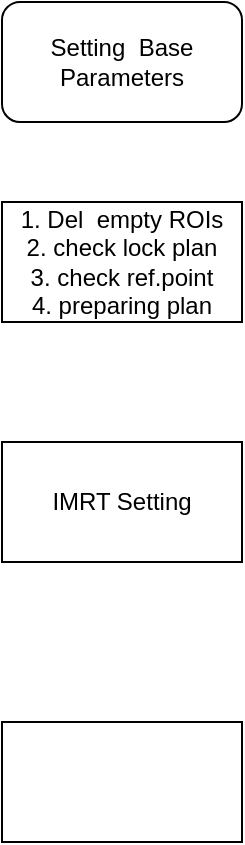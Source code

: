 <mxfile version="13.1.3">
    <diagram id="6hGFLwfOUW9BJ-s0fimq" name="Page-1">
        <mxGraphModel dx="343" dy="411" grid="1" gridSize="10" guides="1" tooltips="1" connect="1" arrows="1" fold="1" page="1" pageScale="1" pageWidth="827" pageHeight="1169" math="0" shadow="0">
            <root>
                <mxCell id="0"/>
                <mxCell id="1" parent="0"/>
                <mxCell id="2" value="Setting&amp;nbsp; Base&lt;br&gt;Parameters" style="rounded=1;whiteSpace=wrap;html=1;" vertex="1" parent="1">
                    <mxGeometry x="120" y="80" width="120" height="60" as="geometry"/>
                </mxCell>
                <mxCell id="4" value="1. Del&amp;nbsp; empty ROIs&lt;br&gt;2. check lock plan&lt;br&gt;3. check ref.point&lt;br&gt;4. preparing plan" style="rounded=0;whiteSpace=wrap;html=1;" vertex="1" parent="1">
                    <mxGeometry x="120" y="180" width="120" height="60" as="geometry"/>
                </mxCell>
                <mxCell id="5" value="IMRT Setting" style="rounded=0;whiteSpace=wrap;html=1;" vertex="1" parent="1">
                    <mxGeometry x="120" y="300" width="120" height="60" as="geometry"/>
                </mxCell>
                <mxCell id="6" value="" style="rounded=0;whiteSpace=wrap;html=1;" vertex="1" parent="1">
                    <mxGeometry x="120" y="440" width="120" height="60" as="geometry"/>
                </mxCell>
            </root>
        </mxGraphModel>
    </diagram>
</mxfile>